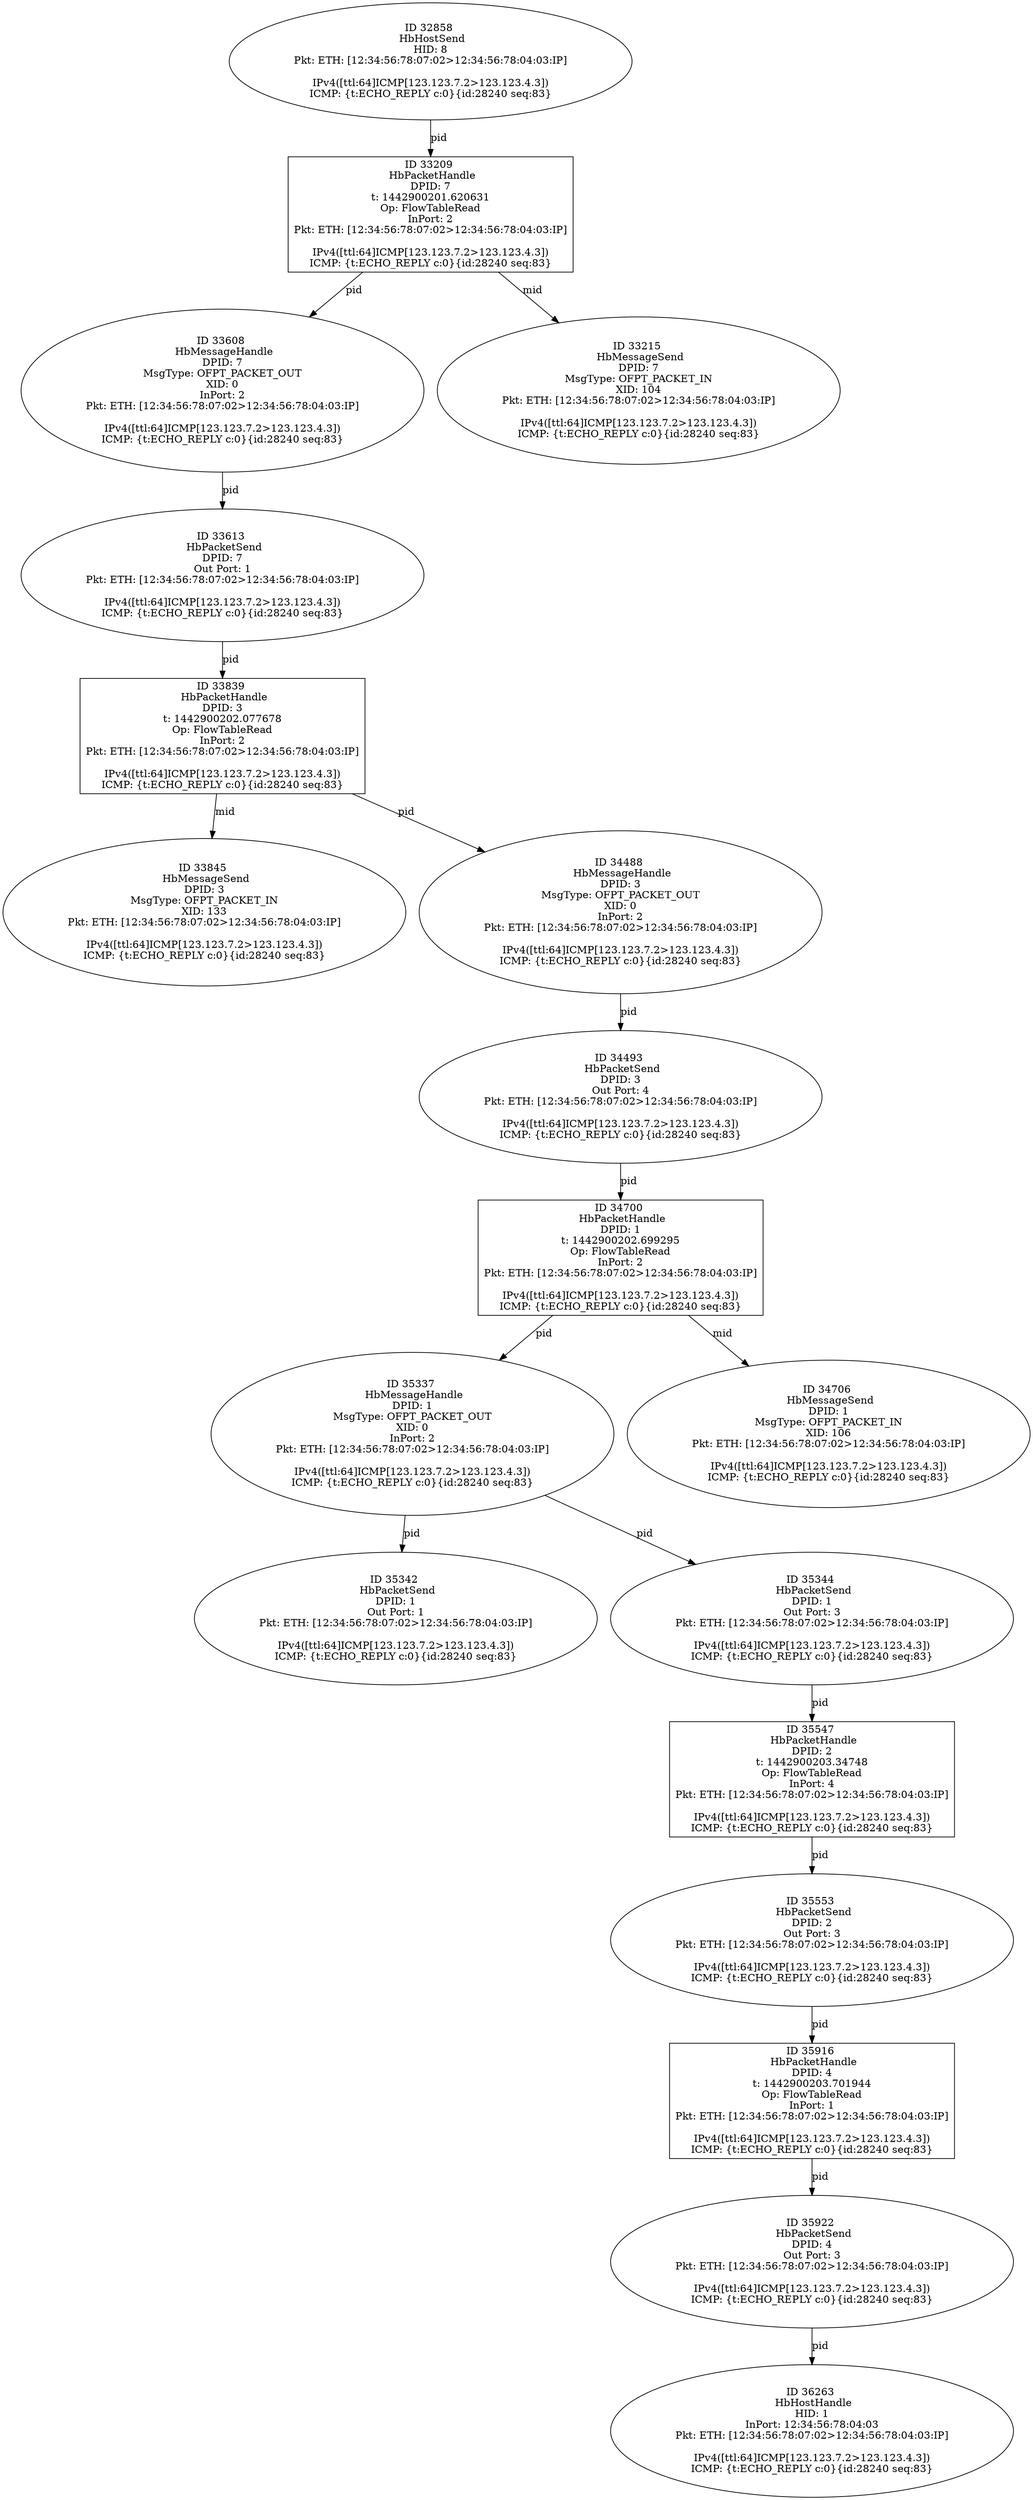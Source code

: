 strict digraph G {
35553 [shape=oval, event=<hb_events.HbPacketSend object at 0x10f223490>, label="ID 35553 
 HbPacketSend
DPID: 2
Out Port: 3
Pkt: ETH: [12:34:56:78:07:02>12:34:56:78:04:03:IP]

IPv4([ttl:64]ICMP[123.123.7.2>123.123.4.3])
ICMP: {t:ECHO_REPLY c:0}{id:28240 seq:83}"];
36263 [shape=oval, event=<hb_events.HbHostHandle object at 0x10f51e310>, label="ID 36263 
 HbHostHandle
HID: 1
InPort: 12:34:56:78:04:03
Pkt: ETH: [12:34:56:78:07:02>12:34:56:78:04:03:IP]

IPv4([ttl:64]ICMP[123.123.7.2>123.123.4.3])
ICMP: {t:ECHO_REPLY c:0}{id:28240 seq:83}"];
33608 [shape=oval, event=<hb_events.HbMessageHandle object at 0x10ecee7d0>, label="ID 33608 
 HbMessageHandle
DPID: 7
MsgType: OFPT_PACKET_OUT
XID: 0
InPort: 2
Pkt: ETH: [12:34:56:78:07:02>12:34:56:78:04:03:IP]

IPv4([ttl:64]ICMP[123.123.7.2>123.123.4.3])
ICMP: {t:ECHO_REPLY c:0}{id:28240 seq:83}"];
35337 [shape=oval, event=<hb_events.HbMessageHandle object at 0x10f1814d0>, label="ID 35337 
 HbMessageHandle
DPID: 1
MsgType: OFPT_PACKET_OUT
XID: 0
InPort: 2
Pkt: ETH: [12:34:56:78:07:02>12:34:56:78:04:03:IP]

IPv4([ttl:64]ICMP[123.123.7.2>123.123.4.3])
ICMP: {t:ECHO_REPLY c:0}{id:28240 seq:83}"];
34700 [shape=box, event=<hb_events.HbPacketHandle object at 0x10ef63ad0>, label="ID 34700 
 HbPacketHandle
DPID: 1
t: 1442900202.699295
Op: FlowTableRead
InPort: 2
Pkt: ETH: [12:34:56:78:07:02>12:34:56:78:04:03:IP]

IPv4([ttl:64]ICMP[123.123.7.2>123.123.4.3])
ICMP: {t:ECHO_REPLY c:0}{id:28240 seq:83}"];
33613 [shape=oval, event=<hb_events.HbPacketSend object at 0x10ecf10d0>, label="ID 33613 
 HbPacketSend
DPID: 7
Out Port: 1
Pkt: ETH: [12:34:56:78:07:02>12:34:56:78:04:03:IP]

IPv4([ttl:64]ICMP[123.123.7.2>123.123.4.3])
ICMP: {t:ECHO_REPLY c:0}{id:28240 seq:83}"];
35342 [shape=oval, event=<hb_events.HbPacketSend object at 0x10f181790>, label="ID 35342 
 HbPacketSend
DPID: 1
Out Port: 1
Pkt: ETH: [12:34:56:78:07:02>12:34:56:78:04:03:IP]

IPv4([ttl:64]ICMP[123.123.7.2>123.123.4.3])
ICMP: {t:ECHO_REPLY c:0}{id:28240 seq:83}"];
33839 [shape=box, event=<hb_events.HbPacketHandle object at 0x10ed688d0>, label="ID 33839 
 HbPacketHandle
DPID: 3
t: 1442900202.077678
Op: FlowTableRead
InPort: 2
Pkt: ETH: [12:34:56:78:07:02>12:34:56:78:04:03:IP]

IPv4([ttl:64]ICMP[123.123.7.2>123.123.4.3])
ICMP: {t:ECHO_REPLY c:0}{id:28240 seq:83}"];
35344 [shape=oval, event=<hb_events.HbPacketSend object at 0x10f181ad0>, label="ID 35344 
 HbPacketSend
DPID: 1
Out Port: 3
Pkt: ETH: [12:34:56:78:07:02>12:34:56:78:04:03:IP]

IPv4([ttl:64]ICMP[123.123.7.2>123.123.4.3])
ICMP: {t:ECHO_REPLY c:0}{id:28240 seq:83}"];
35922 [shape=oval, event=<hb_events.HbPacketSend object at 0x10f3b4650>, label="ID 35922 
 HbPacketSend
DPID: 4
Out Port: 3
Pkt: ETH: [12:34:56:78:07:02>12:34:56:78:04:03:IP]

IPv4([ttl:64]ICMP[123.123.7.2>123.123.4.3])
ICMP: {t:ECHO_REPLY c:0}{id:28240 seq:83}"];
35916 [shape=box, event=<hb_events.HbPacketHandle object at 0x10f3a8e50>, label="ID 35916 
 HbPacketHandle
DPID: 4
t: 1442900203.701944
Op: FlowTableRead
InPort: 1
Pkt: ETH: [12:34:56:78:07:02>12:34:56:78:04:03:IP]

IPv4([ttl:64]ICMP[123.123.7.2>123.123.4.3])
ICMP: {t:ECHO_REPLY c:0}{id:28240 seq:83}"];
33845 [shape=oval, event=<hb_events.HbMessageSend object at 0x10ed6ec50>, label="ID 33845 
 HbMessageSend
DPID: 3
MsgType: OFPT_PACKET_IN
XID: 133
Pkt: ETH: [12:34:56:78:07:02>12:34:56:78:04:03:IP]

IPv4([ttl:64]ICMP[123.123.7.2>123.123.4.3])
ICMP: {t:ECHO_REPLY c:0}{id:28240 seq:83}"];
34488 [shape=oval, event=<hb_events.HbMessageHandle object at 0x10eedb110>, label="ID 34488 
 HbMessageHandle
DPID: 3
MsgType: OFPT_PACKET_OUT
XID: 0
InPort: 2
Pkt: ETH: [12:34:56:78:07:02>12:34:56:78:04:03:IP]

IPv4([ttl:64]ICMP[123.123.7.2>123.123.4.3])
ICMP: {t:ECHO_REPLY c:0}{id:28240 seq:83}"];
33209 [shape=box, event=<hb_events.HbPacketHandle object at 0x10ec3b9d0>, label="ID 33209 
 HbPacketHandle
DPID: 7
t: 1442900201.620631
Op: FlowTableRead
InPort: 2
Pkt: ETH: [12:34:56:78:07:02>12:34:56:78:04:03:IP]

IPv4([ttl:64]ICMP[123.123.7.2>123.123.4.3])
ICMP: {t:ECHO_REPLY c:0}{id:28240 seq:83}"];
32858 [shape=oval, event=<hb_events.HbHostSend object at 0x10ebc5750>, label="ID 32858 
 HbHostSend
HID: 8
Pkt: ETH: [12:34:56:78:07:02>12:34:56:78:04:03:IP]

IPv4([ttl:64]ICMP[123.123.7.2>123.123.4.3])
ICMP: {t:ECHO_REPLY c:0}{id:28240 seq:83}"];
35547 [shape=box, event=<hb_events.HbPacketHandle object at 0x10f215490>, label="ID 35547 
 HbPacketHandle
DPID: 2
t: 1442900203.34748
Op: FlowTableRead
InPort: 4
Pkt: ETH: [12:34:56:78:07:02>12:34:56:78:04:03:IP]

IPv4([ttl:64]ICMP[123.123.7.2>123.123.4.3])
ICMP: {t:ECHO_REPLY c:0}{id:28240 seq:83}"];
34493 [shape=oval, event=<hb_events.HbPacketSend object at 0x10eedb610>, label="ID 34493 
 HbPacketSend
DPID: 3
Out Port: 4
Pkt: ETH: [12:34:56:78:07:02>12:34:56:78:04:03:IP]

IPv4([ttl:64]ICMP[123.123.7.2>123.123.4.3])
ICMP: {t:ECHO_REPLY c:0}{id:28240 seq:83}"];
34706 [shape=oval, event=<hb_events.HbMessageSend object at 0x10ef6ad90>, label="ID 34706 
 HbMessageSend
DPID: 1
MsgType: OFPT_PACKET_IN
XID: 106
Pkt: ETH: [12:34:56:78:07:02>12:34:56:78:04:03:IP]

IPv4([ttl:64]ICMP[123.123.7.2>123.123.4.3])
ICMP: {t:ECHO_REPLY c:0}{id:28240 seq:83}"];
33215 [shape=oval, event=<hb_events.HbMessageSend object at 0x10ec58150>, label="ID 33215 
 HbMessageSend
DPID: 7
MsgType: OFPT_PACKET_IN
XID: 104
Pkt: ETH: [12:34:56:78:07:02>12:34:56:78:04:03:IP]

IPv4([ttl:64]ICMP[123.123.7.2>123.123.4.3])
ICMP: {t:ECHO_REPLY c:0}{id:28240 seq:83}"];
35553 -> 35916  [rel=pid, label=pid];
33608 -> 33613  [rel=pid, label=pid];
35337 -> 35344  [rel=pid, label=pid];
35337 -> 35342  [rel=pid, label=pid];
34700 -> 35337  [rel=pid, label=pid];
34700 -> 34706  [rel=mid, label=mid];
33613 -> 33839  [rel=pid, label=pid];
33839 -> 34488  [rel=pid, label=pid];
33839 -> 33845  [rel=mid, label=mid];
35344 -> 35547  [rel=pid, label=pid];
35922 -> 36263  [rel=pid, label=pid];
35916 -> 35922  [rel=pid, label=pid];
34488 -> 34493  [rel=pid, label=pid];
33209 -> 33608  [rel=pid, label=pid];
33209 -> 33215  [rel=mid, label=mid];
32858 -> 33209  [rel=pid, label=pid];
35547 -> 35553  [rel=pid, label=pid];
34493 -> 34700  [rel=pid, label=pid];
}
